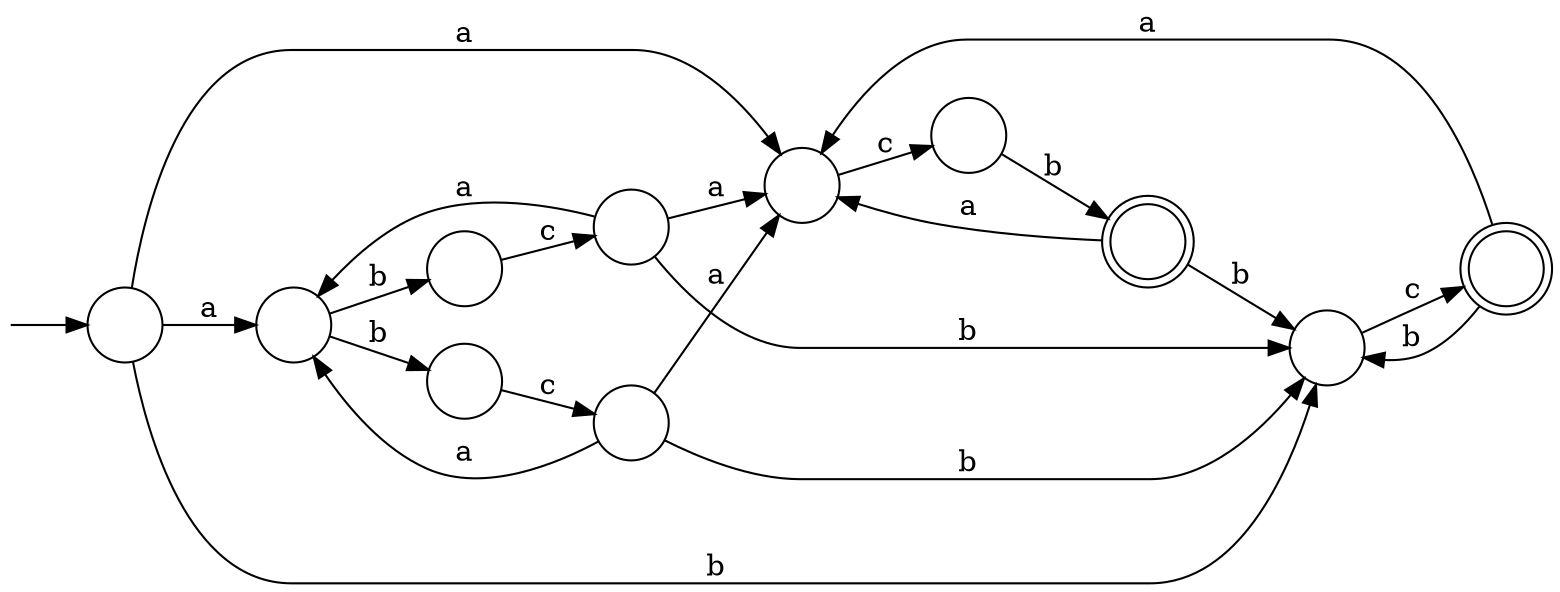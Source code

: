 digraph G {
  rankdir=LR;
  n__ [label="" shape=none width=.0];
  0 [shape=circle label=""];
  1 [shape=circle label=""];
  2 [shape=circle label=""];
  3 [shape=circle label=""];
  4 [shape=circle label=""];
  5 [shape=circle label=""];
  6 [shape=circle label=""];
  7 [shape=doublecircle label=""];
  8 [shape=circle label=""];
  9 [shape=circle label=""];
  10 [shape=doublecircle label=""];
  n__ -> 0;
  0 -> 1 [label="a"];
  0 -> 8 [label="a"];
  0 -> 6 [label="b"];
  1 -> 2 [label="b"];
  1 -> 4 [label="b"];
  2 -> 3 [label="c"];
  3 -> 1 [label="a"];
  3 -> 8 [label="a"];
  3 -> 6 [label="b"];
  4 -> 5 [label="c"];
  5 -> 1 [label="a"];
  5 -> 8 [label="a"];
  5 -> 6 [label="b"];
  6 -> 7 [label="c"];
  7 -> 8 [label="a"];
  7 -> 6 [label="b"];
  8 -> 9 [label="c"];
  9 -> 10 [label="b"];
  10 -> 8 [label="a"];
  10 -> 6 [label="b"];
}
